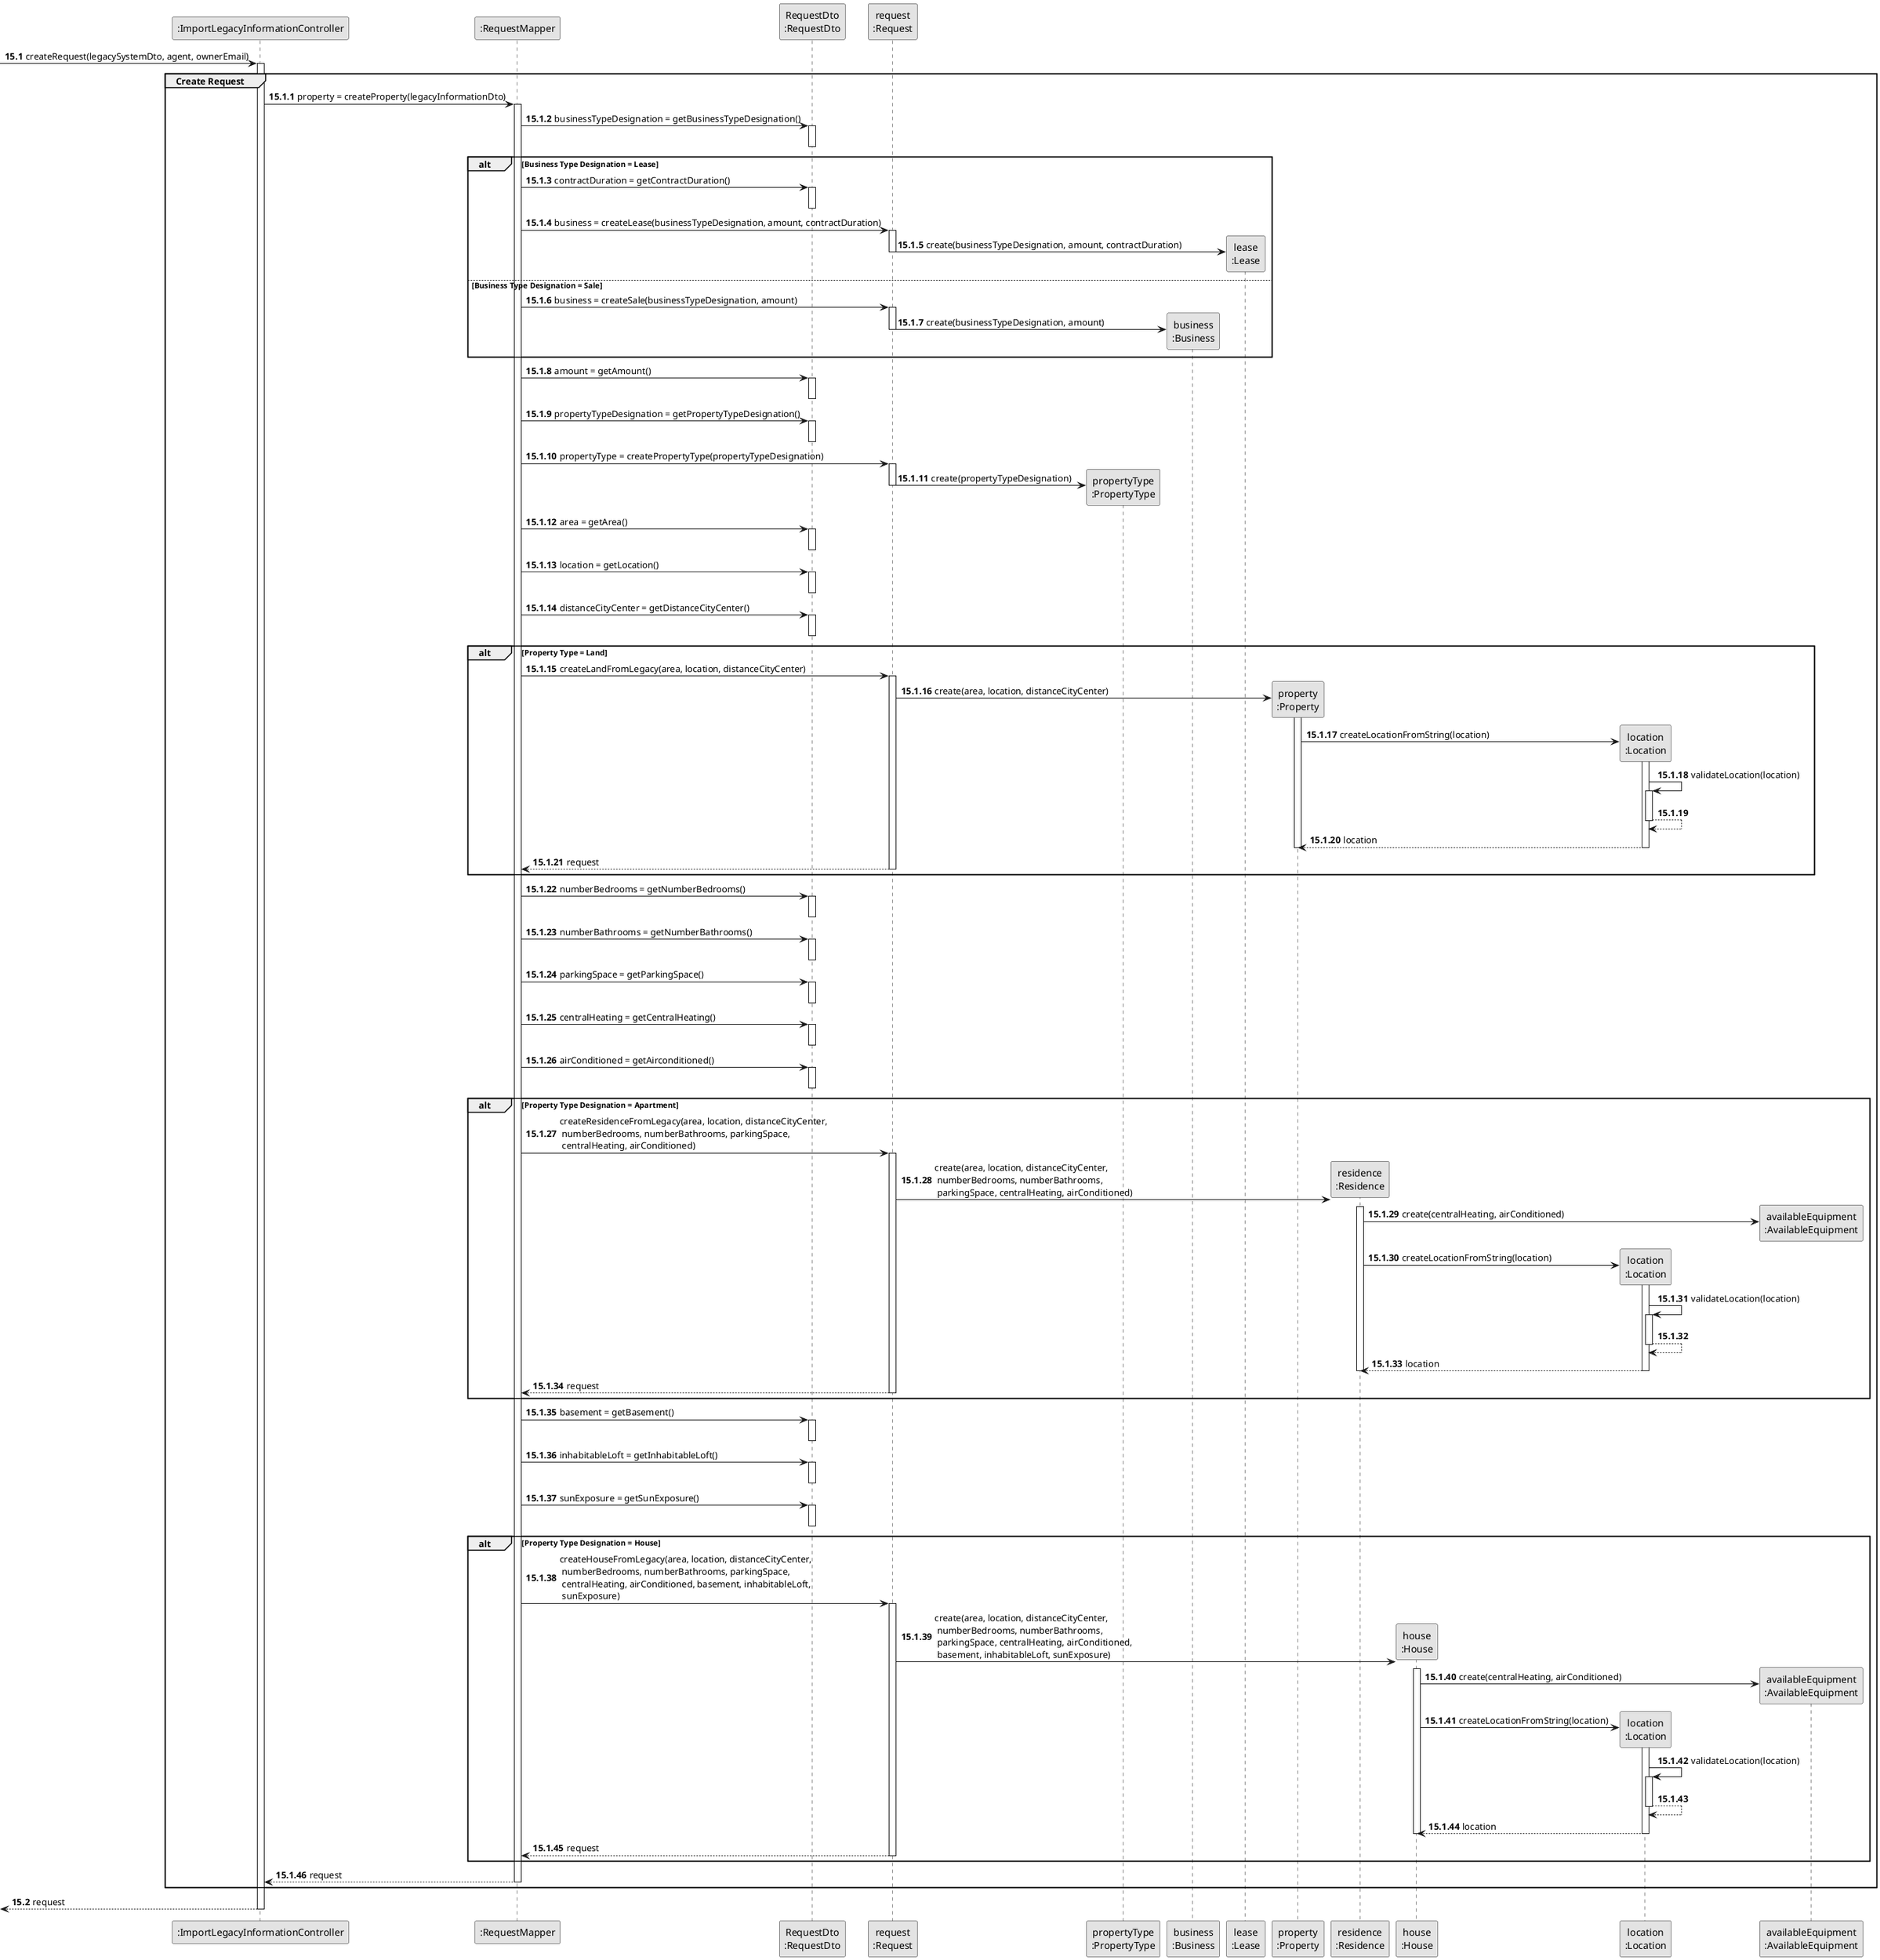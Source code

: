 @startuml
skinparam monochrome true
skinparam packageStyle rectangle
skinparam shadowing false

participant ":ImportLegacyInformationController" as CTRL
participant ":RequestMapper" as MAPPER
participant "RequestDto\n:RequestDto" as DTO
participant "request\n:Request" as REQUEST
participant "propertyType\n:PropertyType" as PROPTYPE
participant "business\n:Business" as BUSINESS
participant "lease\n:Lease" as LEASE
participant "property\n:Property" as PROPERTY
participant "residence\n:Residence" as RESIDENCE
participant "house\n:House" as HOUSE
participant "location\n:Location" as LOCATION
participant "availableEquipment\n:AvailableEquipment" as AEQUIP


autonumber 15.1

    -> CTRL: createRequest(legacySystemDto, agent, ownerEmail)

     activate CTRL

autonumber 15.1.1

    group Create Request

    CTRL -> MAPPER : property = createProperty(legacyInformationDto)
    activate MAPPER

    MAPPER -> DTO : businessTypeDesignation = getBusinessTypeDesignation()
    activate DTO
    deactivate DTO

    alt Business Type Designation = Lease
        MAPPER -> DTO : contractDuration = getContractDuration()
        activate DTO
        deactivate DTO

    MAPPER -> REQUEST : business = createLease(businessTypeDesignation, amount, contractDuration)
    activate REQUEST

        REQUEST -> LEASE** : create(businessTypeDesignation, amount, contractDuration)
    deactivate REQUEST

    else Business Type Designation = Sale

    MAPPER -> REQUEST : business = createSale(businessTypeDesignation, amount)
    activate REQUEST

        REQUEST -> BUSINESS** : create(businessTypeDesignation, amount)
    deactivate REQUEST

    end alt

    MAPPER -> DTO : amount = getAmount()
    activate DTO
    deactivate DTO

    MAPPER -> DTO : propertyTypeDesignation = getPropertyTypeDesignation()
    activate DTO
    deactivate DTO

     MAPPER -> REQUEST : propertyType = createPropertyType(propertyTypeDesignation)
     activate REQUEST

         REQUEST -> PROPTYPE** : create(propertyTypeDesignation)
     deactivate REQUEST

    MAPPER -> DTO : area = getArea()
    activate DTO
    deactivate DTO

    MAPPER -> DTO : location = getLocation()
    activate DTO
    deactivate DTO

    MAPPER -> DTO : distanceCityCenter = getDistanceCityCenter()
    activate DTO
    deactivate DTO

    alt Property Type = Land

        MAPPER -> REQUEST : createLandFromLegacy(area, location, distanceCityCenter)
        activate REQUEST

        REQUEST -> PROPERTY** : create(area, location, distanceCityCenter)

        activate PROPERTY

            PROPERTY -> LOCATION** : createLocationFromString(location)
            activate LOCATION

            LOCATION -> LOCATION : validateLocation(location)
                activate LOCATION

                LOCATION --> LOCATION
            deactivate LOCATION

                LOCATION --> PROPERTY : location
            deactivate LOCATION

        deactivate PROPERTY

        REQUEST --> MAPPER : request
        deactivate REQUEST

    end alt

    MAPPER -> DTO : numberBedrooms = getNumberBedrooms()
    activate DTO
    deactivate DTO

    MAPPER -> DTO : numberBathrooms = getNumberBathrooms()
    activate DTO
    deactivate DTO

    MAPPER -> DTO : parkingSpace = getParkingSpace()
    activate DTO
    deactivate DTO

    MAPPER -> DTO : centralHeating = getCentralHeating()
    activate DTO
    deactivate DTO

    MAPPER -> DTO : airConditioned = getAirconditioned()
    activate DTO
    deactivate DTO


    alt Property Type Designation = Apartment

        MAPPER -> REQUEST : createResidenceFromLegacy(area, location, distanceCityCenter,\n numberBedrooms, numberBathrooms, parkingSpace,\n centralHeating, airConditioned)
        activate REQUEST

        REQUEST -> RESIDENCE** : create(area, location, distanceCityCenter,\n numberBedrooms, numberBathrooms,\n parkingSpace, centralHeating, airConditioned)
        activate RESIDENCE

        RESIDENCE -> AEQUIP** : create(centralHeating, airConditioned)

        RESIDENCE -> LOCATION** : createLocationFromString(location)
        activate LOCATION

        LOCATION -> LOCATION : validateLocation(location)
        activate LOCATION

            LOCATION --> LOCATION
        deactivate LOCATION

            LOCATION --> RESIDENCE : location
        deactivate LOCATION

        deactivate RESIDENCE

        REQUEST --> MAPPER : request
        deactivate REQUEST

    end alt

    MAPPER -> DTO : basement = getBasement()
    activate DTO
    deactivate DTO

    MAPPER -> DTO : inhabitableLoft = getInhabitableLoft()
    activate DTO
    deactivate DTO

    MAPPER -> DTO : sunExposure = getSunExposure()
    activate DTO
    deactivate DTO


    alt Property Type Designation = House

        MAPPER -> REQUEST : createHouseFromLegacy(area, location, distanceCityCenter,\n numberBedrooms, numberBathrooms, parkingSpace,\n centralHeating, airConditioned, basement, inhabitableLoft,\n sunExposure)
        activate REQUEST

        REQUEST -> HOUSE** : create(area, location, distanceCityCenter,\n numberBedrooms, numberBathrooms,\n parkingSpace, centralHeating, airConditioned,\n basement, inhabitableLoft, sunExposure)
        activate HOUSE

        HOUSE -> AEQUIP** : create(centralHeating, airConditioned)

        HOUSE -> LOCATION** : createLocationFromString(location)
        activate LOCATION

        LOCATION -> LOCATION : validateLocation(location)
        activate LOCATION

            LOCATION --> LOCATION
        deactivate LOCATION

            LOCATION --> HOUSE : location
        deactivate LOCATION

        deactivate HOUSE

            REQUEST --> MAPPER : request
        deactivate REQUEST

    end alt

        MAPPER --> CTRL : request
    deactivate MAPPER

    end group

autonumber 15.2

    <-- CTRL: request
    deactivate CTRL


@enduml